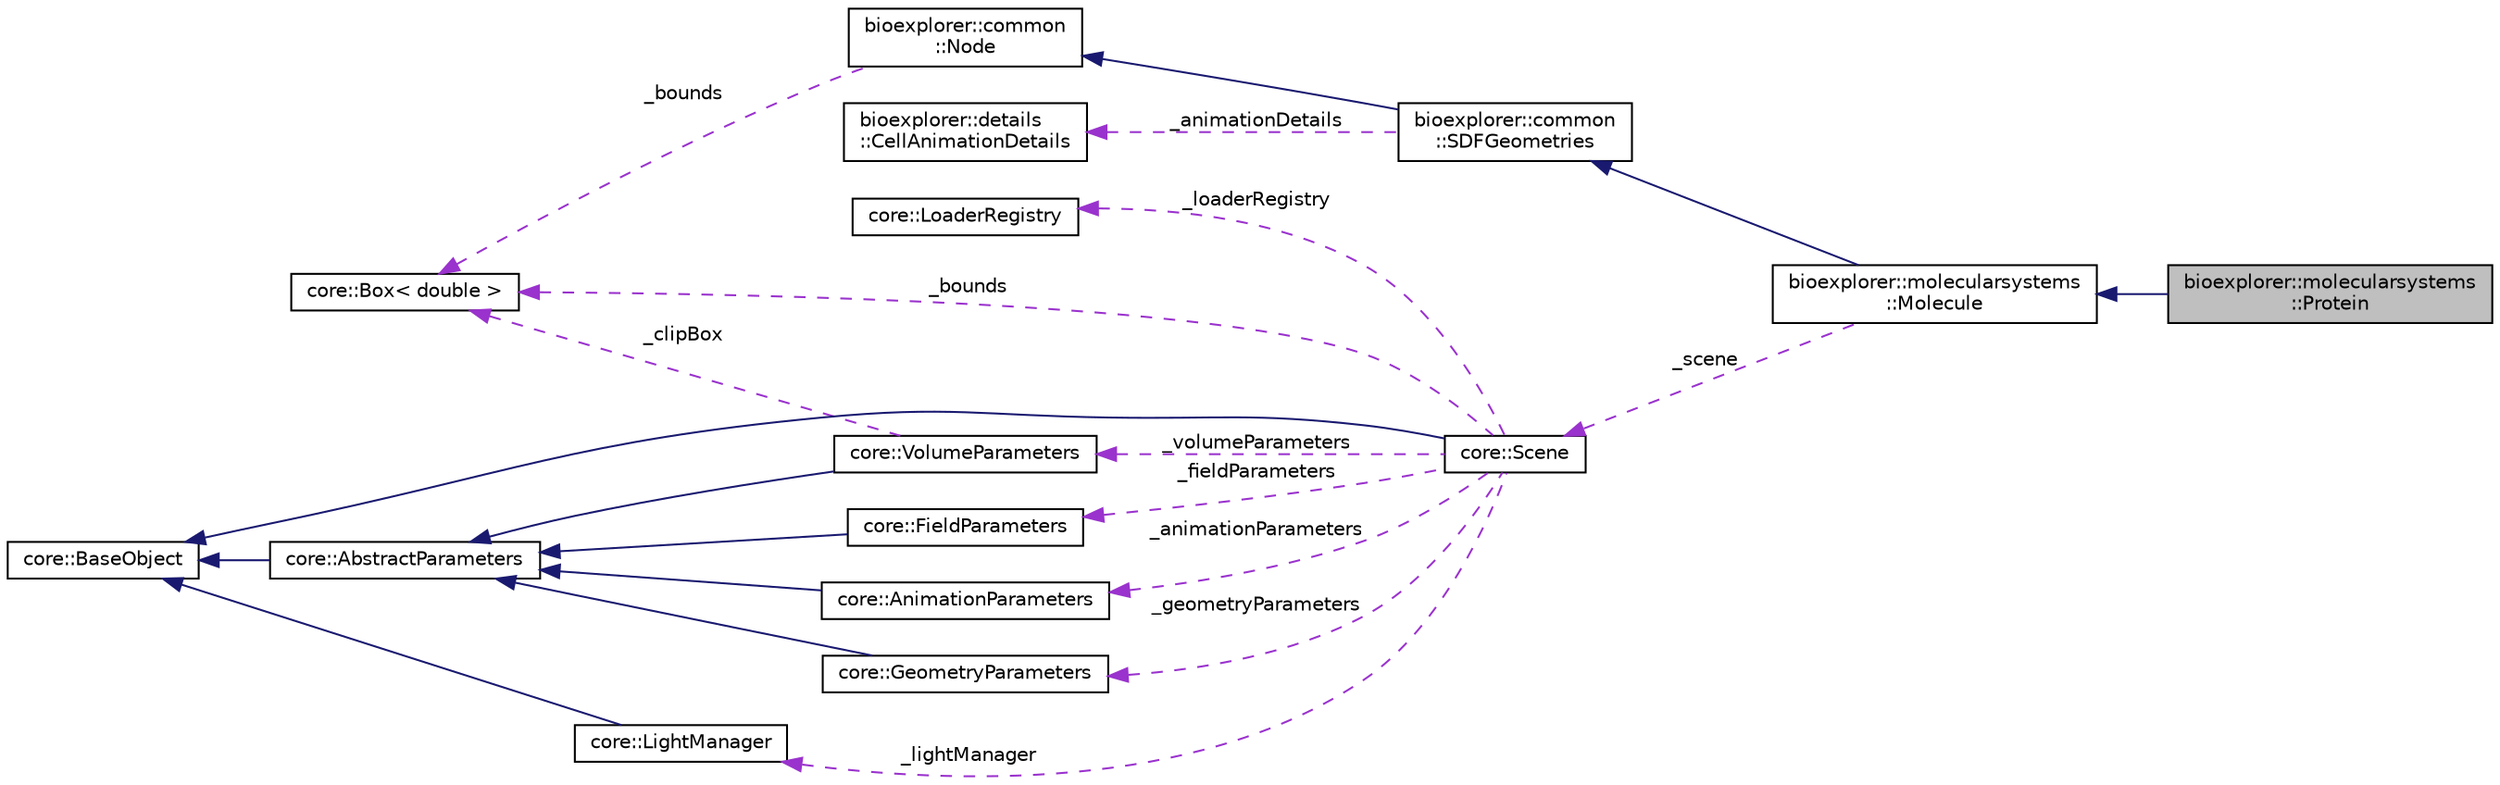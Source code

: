 digraph "bioexplorer::molecularsystems::Protein"
{
 // LATEX_PDF_SIZE
  edge [fontname="Helvetica",fontsize="10",labelfontname="Helvetica",labelfontsize="10"];
  node [fontname="Helvetica",fontsize="10",shape=record];
  rankdir="LR";
  Node1 [label="bioexplorer::molecularsystems\l::Protein",height=0.2,width=0.4,color="black", fillcolor="grey75", style="filled", fontcolor="black",tooltip="The Protein class."];
  Node2 -> Node1 [dir="back",color="midnightblue",fontsize="10",style="solid",fontname="Helvetica"];
  Node2 [label="bioexplorer::molecularsystems\l::Molecule",height=0.2,width=0.4,color="black", fillcolor="white", style="filled",URL="$da/dff/classbioexplorer_1_1molecularsystems_1_1Molecule.html",tooltip="The Molecule class implements the 3D representation of a molecule. The object also contains metadata ..."];
  Node3 -> Node2 [dir="back",color="midnightblue",fontsize="10",style="solid",fontname="Helvetica"];
  Node3 [label="bioexplorer::common\l::SDFGeometries",height=0.2,width=0.4,color="black", fillcolor="white", style="filled",URL="$d1/d1c/classbioexplorer_1_1common_1_1SDFGeometries.html",tooltip="The SDFGeometries abstract class is used as a parent to any assembly that potentially requires the si..."];
  Node4 -> Node3 [dir="back",color="midnightblue",fontsize="10",style="solid",fontname="Helvetica"];
  Node4 [label="bioexplorer::common\l::Node",height=0.2,width=0.4,color="black", fillcolor="white", style="filled",URL="$d7/d93/classbioexplorer_1_1common_1_1Node.html",tooltip="The Node class."];
  Node5 -> Node4 [dir="back",color="darkorchid3",fontsize="10",style="dashed",label=" _bounds" ,fontname="Helvetica"];
  Node5 [label="core::Box\< double \>",height=0.2,width=0.4,color="black", fillcolor="white", style="filled",URL="$df/d44/classcore_1_1Box.html",tooltip=" "];
  Node6 -> Node3 [dir="back",color="darkorchid3",fontsize="10",style="dashed",label=" _animationDetails" ,fontname="Helvetica"];
  Node6 [label="bioexplorer::details\l::CellAnimationDetails",height=0.2,width=0.4,color="black", fillcolor="white", style="filled",URL="$d1/dd0/structbioexplorer_1_1details_1_1CellAnimationDetails.html",tooltip=" "];
  Node7 -> Node2 [dir="back",color="darkorchid3",fontsize="10",style="dashed",label=" _scene" ,fontname="Helvetica"];
  Node7 [label="core::Scene",height=0.2,width=0.4,color="black", fillcolor="white", style="filled",URL="$d5/d76/classcore_1_1Scene.html",tooltip="Scene object This object contains collections of geometries, materials and light sources that are use..."];
  Node8 -> Node7 [dir="back",color="midnightblue",fontsize="10",style="solid",fontname="Helvetica"];
  Node8 [label="core::BaseObject",height=0.2,width=0.4,color="black", fillcolor="white", style="filled",URL="$d1/dc6/classcore_1_1BaseObject.html",tooltip=" "];
  Node9 -> Node7 [dir="back",color="darkorchid3",fontsize="10",style="dashed",label=" _loaderRegistry" ,fontname="Helvetica"];
  Node9 [label="core::LoaderRegistry",height=0.2,width=0.4,color="black", fillcolor="white", style="filled",URL="$dc/d97/classcore_1_1LoaderRegistry.html",tooltip=" "];
  Node10 -> Node7 [dir="back",color="darkorchid3",fontsize="10",style="dashed",label=" _geometryParameters" ,fontname="Helvetica"];
  Node10 [label="core::GeometryParameters",height=0.2,width=0.4,color="black", fillcolor="white", style="filled",URL="$d8/d43/classcore_1_1GeometryParameters.html",tooltip=" "];
  Node11 -> Node10 [dir="back",color="midnightblue",fontsize="10",style="solid",fontname="Helvetica"];
  Node11 [label="core::AbstractParameters",height=0.2,width=0.4,color="black", fillcolor="white", style="filled",URL="$da/dda/classcore_1_1AbstractParameters.html",tooltip=" "];
  Node8 -> Node11 [dir="back",color="midnightblue",fontsize="10",style="solid",fontname="Helvetica"];
  Node12 -> Node7 [dir="back",color="darkorchid3",fontsize="10",style="dashed",label=" _volumeParameters" ,fontname="Helvetica"];
  Node12 [label="core::VolumeParameters",height=0.2,width=0.4,color="black", fillcolor="white", style="filled",URL="$df/da5/classcore_1_1VolumeParameters.html",tooltip=" "];
  Node11 -> Node12 [dir="back",color="midnightblue",fontsize="10",style="solid",fontname="Helvetica"];
  Node5 -> Node12 [dir="back",color="darkorchid3",fontsize="10",style="dashed",label=" _clipBox" ,fontname="Helvetica"];
  Node13 -> Node7 [dir="back",color="darkorchid3",fontsize="10",style="dashed",label=" _lightManager" ,fontname="Helvetica"];
  Node13 [label="core::LightManager",height=0.2,width=0.4,color="black", fillcolor="white", style="filled",URL="$d0/dc8/classcore_1_1LightManager.html",tooltip="Manages light sources in a scene."];
  Node8 -> Node13 [dir="back",color="midnightblue",fontsize="10",style="solid",fontname="Helvetica"];
  Node14 -> Node7 [dir="back",color="darkorchid3",fontsize="10",style="dashed",label=" _fieldParameters" ,fontname="Helvetica"];
  Node14 [label="core::FieldParameters",height=0.2,width=0.4,color="black", fillcolor="white", style="filled",URL="$d3/d75/classcore_1_1FieldParameters.html",tooltip=" "];
  Node11 -> Node14 [dir="back",color="midnightblue",fontsize="10",style="solid",fontname="Helvetica"];
  Node15 -> Node7 [dir="back",color="darkorchid3",fontsize="10",style="dashed",label=" _animationParameters" ,fontname="Helvetica"];
  Node15 [label="core::AnimationParameters",height=0.2,width=0.4,color="black", fillcolor="white", style="filled",URL="$d4/dfb/classcore_1_1AnimationParameters.html",tooltip=" "];
  Node11 -> Node15 [dir="back",color="midnightblue",fontsize="10",style="solid",fontname="Helvetica"];
  Node5 -> Node7 [dir="back",color="darkorchid3",fontsize="10",style="dashed",label=" _bounds" ,fontname="Helvetica"];
}
